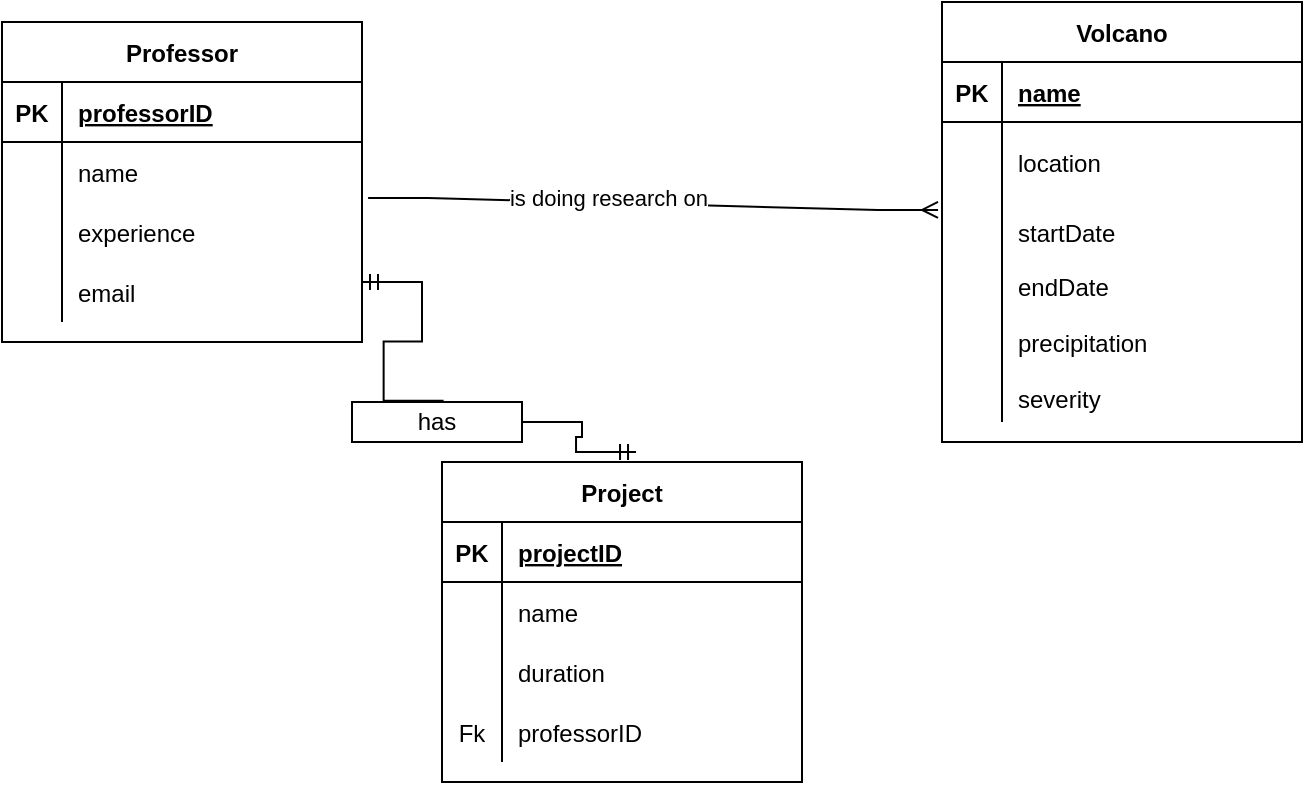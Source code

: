 <mxfile version="15.8.3" type="github"><diagram id="LdnVXZlzkEzvKpT4DCqx" name="Page-1"><mxGraphModel dx="868" dy="482" grid="1" gridSize="10" guides="1" tooltips="1" connect="1" arrows="1" fold="1" page="1" pageScale="1" pageWidth="850" pageHeight="1100" math="0" shadow="0"><root><mxCell id="0"/><mxCell id="1" parent="0"/><mxCell id="7nzDFrL3-bEw5xK5utov-1" value="Professor" style="shape=table;startSize=30;container=1;collapsible=1;childLayout=tableLayout;fixedRows=1;rowLines=0;fontStyle=1;align=center;resizeLast=1;" parent="1" vertex="1"><mxGeometry x="90" y="110" width="180" height="160" as="geometry"/></mxCell><mxCell id="7nzDFrL3-bEw5xK5utov-2" value="" style="shape=partialRectangle;collapsible=0;dropTarget=0;pointerEvents=0;fillColor=none;top=0;left=0;bottom=1;right=0;points=[[0,0.5],[1,0.5]];portConstraint=eastwest;" parent="7nzDFrL3-bEw5xK5utov-1" vertex="1"><mxGeometry y="30" width="180" height="30" as="geometry"/></mxCell><mxCell id="7nzDFrL3-bEw5xK5utov-3" value="PK" style="shape=partialRectangle;connectable=0;fillColor=none;top=0;left=0;bottom=0;right=0;fontStyle=1;overflow=hidden;" parent="7nzDFrL3-bEw5xK5utov-2" vertex="1"><mxGeometry width="30" height="30" as="geometry"><mxRectangle width="30" height="30" as="alternateBounds"/></mxGeometry></mxCell><mxCell id="7nzDFrL3-bEw5xK5utov-4" value="professorID" style="shape=partialRectangle;connectable=0;fillColor=none;top=0;left=0;bottom=0;right=0;align=left;spacingLeft=6;fontStyle=5;overflow=hidden;" parent="7nzDFrL3-bEw5xK5utov-2" vertex="1"><mxGeometry x="30" width="150" height="30" as="geometry"><mxRectangle width="150" height="30" as="alternateBounds"/></mxGeometry></mxCell><mxCell id="7nzDFrL3-bEw5xK5utov-5" value="" style="shape=partialRectangle;collapsible=0;dropTarget=0;pointerEvents=0;fillColor=none;top=0;left=0;bottom=0;right=0;points=[[0,0.5],[1,0.5]];portConstraint=eastwest;" parent="7nzDFrL3-bEw5xK5utov-1" vertex="1"><mxGeometry y="60" width="180" height="30" as="geometry"/></mxCell><mxCell id="7nzDFrL3-bEw5xK5utov-6" value="" style="shape=partialRectangle;connectable=0;fillColor=none;top=0;left=0;bottom=0;right=0;editable=1;overflow=hidden;" parent="7nzDFrL3-bEw5xK5utov-5" vertex="1"><mxGeometry width="30" height="30" as="geometry"><mxRectangle width="30" height="30" as="alternateBounds"/></mxGeometry></mxCell><mxCell id="7nzDFrL3-bEw5xK5utov-7" value="name" style="shape=partialRectangle;connectable=0;fillColor=none;top=0;left=0;bottom=0;right=0;align=left;spacingLeft=6;overflow=hidden;" parent="7nzDFrL3-bEw5xK5utov-5" vertex="1"><mxGeometry x="30" width="150" height="30" as="geometry"><mxRectangle width="150" height="30" as="alternateBounds"/></mxGeometry></mxCell><mxCell id="7nzDFrL3-bEw5xK5utov-8" value="" style="shape=partialRectangle;collapsible=0;dropTarget=0;pointerEvents=0;fillColor=none;top=0;left=0;bottom=0;right=0;points=[[0,0.5],[1,0.5]];portConstraint=eastwest;" parent="7nzDFrL3-bEw5xK5utov-1" vertex="1"><mxGeometry y="90" width="180" height="30" as="geometry"/></mxCell><mxCell id="7nzDFrL3-bEw5xK5utov-9" value="" style="shape=partialRectangle;connectable=0;fillColor=none;top=0;left=0;bottom=0;right=0;editable=1;overflow=hidden;" parent="7nzDFrL3-bEw5xK5utov-8" vertex="1"><mxGeometry width="30" height="30" as="geometry"><mxRectangle width="30" height="30" as="alternateBounds"/></mxGeometry></mxCell><mxCell id="7nzDFrL3-bEw5xK5utov-10" value="experience" style="shape=partialRectangle;connectable=0;fillColor=none;top=0;left=0;bottom=0;right=0;align=left;spacingLeft=6;overflow=hidden;" parent="7nzDFrL3-bEw5xK5utov-8" vertex="1"><mxGeometry x="30" width="150" height="30" as="geometry"><mxRectangle width="150" height="30" as="alternateBounds"/></mxGeometry></mxCell><mxCell id="7nzDFrL3-bEw5xK5utov-11" value="" style="shape=partialRectangle;collapsible=0;dropTarget=0;pointerEvents=0;fillColor=none;top=0;left=0;bottom=0;right=0;points=[[0,0.5],[1,0.5]];portConstraint=eastwest;" parent="7nzDFrL3-bEw5xK5utov-1" vertex="1"><mxGeometry y="120" width="180" height="30" as="geometry"/></mxCell><mxCell id="7nzDFrL3-bEw5xK5utov-12" value="" style="shape=partialRectangle;connectable=0;fillColor=none;top=0;left=0;bottom=0;right=0;editable=1;overflow=hidden;" parent="7nzDFrL3-bEw5xK5utov-11" vertex="1"><mxGeometry width="30" height="30" as="geometry"><mxRectangle width="30" height="30" as="alternateBounds"/></mxGeometry></mxCell><mxCell id="7nzDFrL3-bEw5xK5utov-13" value="email" style="shape=partialRectangle;connectable=0;fillColor=none;top=0;left=0;bottom=0;right=0;align=left;spacingLeft=6;overflow=hidden;" parent="7nzDFrL3-bEw5xK5utov-11" vertex="1"><mxGeometry x="30" width="150" height="30" as="geometry"><mxRectangle width="150" height="30" as="alternateBounds"/></mxGeometry></mxCell><mxCell id="7nzDFrL3-bEw5xK5utov-14" value="Volcano" style="shape=table;startSize=30;container=1;collapsible=1;childLayout=tableLayout;fixedRows=1;rowLines=0;fontStyle=1;align=center;resizeLast=1;" parent="1" vertex="1"><mxGeometry x="560" y="100" width="180" height="220" as="geometry"/></mxCell><mxCell id="7nzDFrL3-bEw5xK5utov-15" value="" style="shape=partialRectangle;collapsible=0;dropTarget=0;pointerEvents=0;fillColor=none;top=0;left=0;bottom=1;right=0;points=[[0,0.5],[1,0.5]];portConstraint=eastwest;" parent="7nzDFrL3-bEw5xK5utov-14" vertex="1"><mxGeometry y="30" width="180" height="30" as="geometry"/></mxCell><mxCell id="7nzDFrL3-bEw5xK5utov-16" value="PK" style="shape=partialRectangle;connectable=0;fillColor=none;top=0;left=0;bottom=0;right=0;fontStyle=1;overflow=hidden;" parent="7nzDFrL3-bEw5xK5utov-15" vertex="1"><mxGeometry width="30" height="30" as="geometry"><mxRectangle width="30" height="30" as="alternateBounds"/></mxGeometry></mxCell><mxCell id="7nzDFrL3-bEw5xK5utov-17" value="name" style="shape=partialRectangle;connectable=0;fillColor=none;top=0;left=0;bottom=0;right=0;align=left;spacingLeft=6;fontStyle=5;overflow=hidden;" parent="7nzDFrL3-bEw5xK5utov-15" vertex="1"><mxGeometry x="30" width="150" height="30" as="geometry"><mxRectangle width="150" height="30" as="alternateBounds"/></mxGeometry></mxCell><mxCell id="7nzDFrL3-bEw5xK5utov-18" value="" style="shape=partialRectangle;collapsible=0;dropTarget=0;pointerEvents=0;fillColor=none;top=0;left=0;bottom=0;right=0;points=[[0,0.5],[1,0.5]];portConstraint=eastwest;" parent="7nzDFrL3-bEw5xK5utov-14" vertex="1"><mxGeometry y="60" width="180" height="40" as="geometry"/></mxCell><mxCell id="7nzDFrL3-bEw5xK5utov-19" value="" style="shape=partialRectangle;connectable=0;fillColor=none;top=0;left=0;bottom=0;right=0;editable=1;overflow=hidden;" parent="7nzDFrL3-bEw5xK5utov-18" vertex="1"><mxGeometry width="30" height="40" as="geometry"><mxRectangle width="30" height="40" as="alternateBounds"/></mxGeometry></mxCell><mxCell id="7nzDFrL3-bEw5xK5utov-20" value="location" style="shape=partialRectangle;connectable=0;fillColor=none;top=0;left=0;bottom=0;right=0;align=left;spacingLeft=6;overflow=hidden;" parent="7nzDFrL3-bEw5xK5utov-18" vertex="1"><mxGeometry x="30" width="150" height="40" as="geometry"><mxRectangle width="150" height="40" as="alternateBounds"/></mxGeometry></mxCell><mxCell id="7nzDFrL3-bEw5xK5utov-21" value="" style="shape=partialRectangle;collapsible=0;dropTarget=0;pointerEvents=0;fillColor=none;top=0;left=0;bottom=0;right=0;points=[[0,0.5],[1,0.5]];portConstraint=eastwest;" parent="7nzDFrL3-bEw5xK5utov-14" vertex="1"><mxGeometry y="100" width="180" height="30" as="geometry"/></mxCell><mxCell id="7nzDFrL3-bEw5xK5utov-22" value="" style="shape=partialRectangle;connectable=0;fillColor=none;top=0;left=0;bottom=0;right=0;editable=1;overflow=hidden;" parent="7nzDFrL3-bEw5xK5utov-21" vertex="1"><mxGeometry width="30" height="30" as="geometry"><mxRectangle width="30" height="30" as="alternateBounds"/></mxGeometry></mxCell><mxCell id="7nzDFrL3-bEw5xK5utov-23" value="startDate" style="shape=partialRectangle;connectable=0;fillColor=none;top=0;left=0;bottom=0;right=0;align=left;spacingLeft=6;overflow=hidden;" parent="7nzDFrL3-bEw5xK5utov-21" vertex="1"><mxGeometry x="30" width="150" height="30" as="geometry"><mxRectangle width="150" height="30" as="alternateBounds"/></mxGeometry></mxCell><mxCell id="7nzDFrL3-bEw5xK5utov-24" value="" style="shape=partialRectangle;collapsible=0;dropTarget=0;pointerEvents=0;fillColor=none;top=0;left=0;bottom=0;right=0;points=[[0,0.5],[1,0.5]];portConstraint=eastwest;" parent="7nzDFrL3-bEw5xK5utov-14" vertex="1"><mxGeometry y="130" width="180" height="80" as="geometry"/></mxCell><mxCell id="7nzDFrL3-bEw5xK5utov-25" value="" style="shape=partialRectangle;connectable=0;fillColor=none;top=0;left=0;bottom=0;right=0;editable=1;overflow=hidden;" parent="7nzDFrL3-bEw5xK5utov-24" vertex="1"><mxGeometry width="30" height="80" as="geometry"><mxRectangle width="30" height="80" as="alternateBounds"/></mxGeometry></mxCell><mxCell id="7nzDFrL3-bEw5xK5utov-26" value="endDate&#10;&#10;precipitation&#10;&#10;severity" style="shape=partialRectangle;connectable=0;fillColor=none;top=0;left=0;bottom=0;right=0;align=left;spacingLeft=6;overflow=hidden;" parent="7nzDFrL3-bEw5xK5utov-24" vertex="1"><mxGeometry x="30" width="150" height="80" as="geometry"><mxRectangle width="150" height="80" as="alternateBounds"/></mxGeometry></mxCell><mxCell id="7nzDFrL3-bEw5xK5utov-27" value="Project" style="shape=table;startSize=30;container=1;collapsible=1;childLayout=tableLayout;fixedRows=1;rowLines=0;fontStyle=1;align=center;resizeLast=1;" parent="1" vertex="1"><mxGeometry x="310" y="330" width="180" height="160" as="geometry"/></mxCell><mxCell id="7nzDFrL3-bEw5xK5utov-28" value="" style="shape=partialRectangle;collapsible=0;dropTarget=0;pointerEvents=0;fillColor=none;top=0;left=0;bottom=1;right=0;points=[[0,0.5],[1,0.5]];portConstraint=eastwest;" parent="7nzDFrL3-bEw5xK5utov-27" vertex="1"><mxGeometry y="30" width="180" height="30" as="geometry"/></mxCell><mxCell id="7nzDFrL3-bEw5xK5utov-29" value="PK" style="shape=partialRectangle;connectable=0;fillColor=none;top=0;left=0;bottom=0;right=0;fontStyle=1;overflow=hidden;" parent="7nzDFrL3-bEw5xK5utov-28" vertex="1"><mxGeometry width="30" height="30" as="geometry"><mxRectangle width="30" height="30" as="alternateBounds"/></mxGeometry></mxCell><mxCell id="7nzDFrL3-bEw5xK5utov-30" value="projectID" style="shape=partialRectangle;connectable=0;fillColor=none;top=0;left=0;bottom=0;right=0;align=left;spacingLeft=6;fontStyle=5;overflow=hidden;" parent="7nzDFrL3-bEw5xK5utov-28" vertex="1"><mxGeometry x="30" width="150" height="30" as="geometry"><mxRectangle width="150" height="30" as="alternateBounds"/></mxGeometry></mxCell><mxCell id="7nzDFrL3-bEw5xK5utov-31" value="" style="shape=partialRectangle;collapsible=0;dropTarget=0;pointerEvents=0;fillColor=none;top=0;left=0;bottom=0;right=0;points=[[0,0.5],[1,0.5]];portConstraint=eastwest;" parent="7nzDFrL3-bEw5xK5utov-27" vertex="1"><mxGeometry y="60" width="180" height="30" as="geometry"/></mxCell><mxCell id="7nzDFrL3-bEw5xK5utov-32" value="" style="shape=partialRectangle;connectable=0;fillColor=none;top=0;left=0;bottom=0;right=0;editable=1;overflow=hidden;" parent="7nzDFrL3-bEw5xK5utov-31" vertex="1"><mxGeometry width="30" height="30" as="geometry"><mxRectangle width="30" height="30" as="alternateBounds"/></mxGeometry></mxCell><mxCell id="7nzDFrL3-bEw5xK5utov-33" value="name" style="shape=partialRectangle;connectable=0;fillColor=none;top=0;left=0;bottom=0;right=0;align=left;spacingLeft=6;overflow=hidden;" parent="7nzDFrL3-bEw5xK5utov-31" vertex="1"><mxGeometry x="30" width="150" height="30" as="geometry"><mxRectangle width="150" height="30" as="alternateBounds"/></mxGeometry></mxCell><mxCell id="7nzDFrL3-bEw5xK5utov-34" value="" style="shape=partialRectangle;collapsible=0;dropTarget=0;pointerEvents=0;fillColor=none;top=0;left=0;bottom=0;right=0;points=[[0,0.5],[1,0.5]];portConstraint=eastwest;" parent="7nzDFrL3-bEw5xK5utov-27" vertex="1"><mxGeometry y="90" width="180" height="30" as="geometry"/></mxCell><mxCell id="7nzDFrL3-bEw5xK5utov-35" value="" style="shape=partialRectangle;connectable=0;fillColor=none;top=0;left=0;bottom=0;right=0;editable=1;overflow=hidden;" parent="7nzDFrL3-bEw5xK5utov-34" vertex="1"><mxGeometry width="30" height="30" as="geometry"><mxRectangle width="30" height="30" as="alternateBounds"/></mxGeometry></mxCell><mxCell id="7nzDFrL3-bEw5xK5utov-36" value="duration" style="shape=partialRectangle;connectable=0;fillColor=none;top=0;left=0;bottom=0;right=0;align=left;spacingLeft=6;overflow=hidden;" parent="7nzDFrL3-bEw5xK5utov-34" vertex="1"><mxGeometry x="30" width="150" height="30" as="geometry"><mxRectangle width="150" height="30" as="alternateBounds"/></mxGeometry></mxCell><mxCell id="7nzDFrL3-bEw5xK5utov-37" value="" style="shape=partialRectangle;collapsible=0;dropTarget=0;pointerEvents=0;fillColor=none;top=0;left=0;bottom=0;right=0;points=[[0,0.5],[1,0.5]];portConstraint=eastwest;" parent="7nzDFrL3-bEw5xK5utov-27" vertex="1"><mxGeometry y="120" width="180" height="30" as="geometry"/></mxCell><mxCell id="7nzDFrL3-bEw5xK5utov-38" value="Fk" style="shape=partialRectangle;connectable=0;fillColor=none;top=0;left=0;bottom=0;right=0;editable=1;overflow=hidden;" parent="7nzDFrL3-bEw5xK5utov-37" vertex="1"><mxGeometry width="30" height="30" as="geometry"><mxRectangle width="30" height="30" as="alternateBounds"/></mxGeometry></mxCell><mxCell id="7nzDFrL3-bEw5xK5utov-39" value="professorID" style="shape=partialRectangle;connectable=0;fillColor=none;top=0;left=0;bottom=0;right=0;align=left;spacingLeft=6;overflow=hidden;" parent="7nzDFrL3-bEw5xK5utov-37" vertex="1"><mxGeometry x="30" width="150" height="30" as="geometry"><mxRectangle width="150" height="30" as="alternateBounds"/></mxGeometry></mxCell><mxCell id="7nzDFrL3-bEw5xK5utov-42" value="" style="edgeStyle=entityRelationEdgeStyle;fontSize=12;html=1;endArrow=ERmandOne;startArrow=none;rounded=0;entryX=0.539;entryY=-0.031;entryDx=0;entryDy=0;entryPerimeter=0;" parent="1" source="P_7X8AjPKSK6OrWZvxGt-1" target="7nzDFrL3-bEw5xK5utov-27" edge="1"><mxGeometry width="100" height="100" relative="1" as="geometry"><mxPoint x="270" y="240" as="sourcePoint"/><mxPoint x="370" y="140" as="targetPoint"/></mxGeometry></mxCell><mxCell id="7nzDFrL3-bEw5xK5utov-43" value="" style="edgeStyle=entityRelationEdgeStyle;fontSize=12;html=1;endArrow=ERmany;rounded=0;entryX=-0.011;entryY=0.133;entryDx=0;entryDy=0;entryPerimeter=0;exitX=1.017;exitY=0.933;exitDx=0;exitDy=0;exitPerimeter=0;" parent="1" source="7nzDFrL3-bEw5xK5utov-5" target="7nzDFrL3-bEw5xK5utov-21" edge="1"><mxGeometry width="100" height="100" relative="1" as="geometry"><mxPoint x="280" y="199" as="sourcePoint"/><mxPoint x="470" y="200" as="targetPoint"/></mxGeometry></mxCell><mxCell id="P_7X8AjPKSK6OrWZvxGt-3" value="is doing research on" style="edgeLabel;html=1;align=center;verticalAlign=middle;resizable=0;points=[];" parent="7nzDFrL3-bEw5xK5utov-43" vertex="1" connectable="0"><mxGeometry x="-0.159" y="3" relative="1" as="geometry"><mxPoint as="offset"/></mxGeometry></mxCell><mxCell id="P_7X8AjPKSK6OrWZvxGt-1" value="has" style="whiteSpace=wrap;html=1;" parent="1" vertex="1"><mxGeometry x="265" y="300" width="85" height="20" as="geometry"/></mxCell><mxCell id="P_7X8AjPKSK6OrWZvxGt-2" value="" style="edgeStyle=entityRelationEdgeStyle;fontSize=12;html=1;endArrow=none;startArrow=ERmandOne;rounded=0;entryX=0.539;entryY=-0.031;entryDx=0;entryDy=0;entryPerimeter=0;" parent="1" target="P_7X8AjPKSK6OrWZvxGt-1" edge="1"><mxGeometry width="100" height="100" relative="1" as="geometry"><mxPoint x="270" y="240" as="sourcePoint"/><mxPoint x="407.02" y="325.04" as="targetPoint"/></mxGeometry></mxCell></root></mxGraphModel></diagram></mxfile>